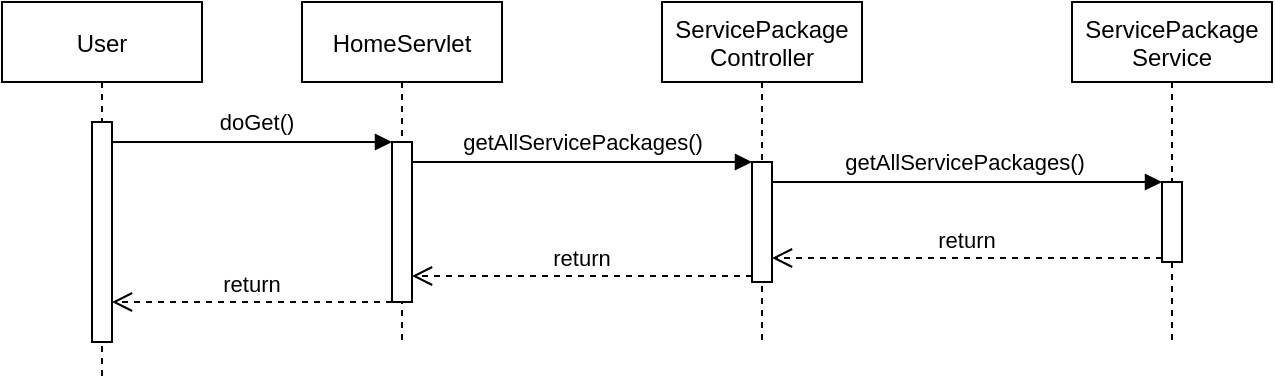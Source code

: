 <mxfile version="17.4.2" type="device" pages="4"><diagram id="kgpKYQtTHZ0yAKxKKP6v" name="Home"><mxGraphModel dx="1552" dy="865" grid="1" gridSize="10" guides="1" tooltips="1" connect="1" arrows="1" fold="1" page="1" pageScale="1" pageWidth="850" pageHeight="1100" math="0" shadow="0"><root><mxCell id="0"/><mxCell id="1" parent="0"/><mxCell id="3nuBFxr9cyL0pnOWT2aG-1" value="HomeServlet" style="shape=umlLifeline;perimeter=lifelinePerimeter;container=1;collapsible=0;recursiveResize=0;rounded=0;shadow=0;strokeWidth=1;" parent="1" vertex="1"><mxGeometry x="120" y="80" width="100" height="170" as="geometry"/></mxCell><mxCell id="3nuBFxr9cyL0pnOWT2aG-2" value="" style="points=[];perimeter=orthogonalPerimeter;rounded=0;shadow=0;strokeWidth=1;" parent="3nuBFxr9cyL0pnOWT2aG-1" vertex="1"><mxGeometry x="45" y="70" width="10" height="80" as="geometry"/></mxCell><mxCell id="3nuBFxr9cyL0pnOWT2aG-5" value="ServicePackage&#10;Controller" style="shape=umlLifeline;perimeter=lifelinePerimeter;container=1;collapsible=0;recursiveResize=0;rounded=0;shadow=0;strokeWidth=1;" parent="1" vertex="1"><mxGeometry x="300" y="80" width="100" height="170" as="geometry"/></mxCell><mxCell id="3nuBFxr9cyL0pnOWT2aG-6" value="" style="points=[];perimeter=orthogonalPerimeter;rounded=0;shadow=0;strokeWidth=1;" parent="3nuBFxr9cyL0pnOWT2aG-5" vertex="1"><mxGeometry x="45" y="80" width="10" height="60" as="geometry"/></mxCell><mxCell id="3nuBFxr9cyL0pnOWT2aG-7" value="return" style="verticalAlign=bottom;endArrow=open;dashed=1;endSize=8;exitX=0;exitY=0.95;shadow=0;strokeWidth=1;" parent="1" source="3nuBFxr9cyL0pnOWT2aG-6" target="3nuBFxr9cyL0pnOWT2aG-2" edge="1"><mxGeometry relative="1" as="geometry"><mxPoint x="275" y="236" as="targetPoint"/></mxGeometry></mxCell><mxCell id="3nuBFxr9cyL0pnOWT2aG-8" value="" style="verticalAlign=bottom;endArrow=block;entryX=0;entryY=0;shadow=0;strokeWidth=1;" parent="1" source="3nuBFxr9cyL0pnOWT2aG-2" target="3nuBFxr9cyL0pnOWT2aG-6" edge="1"><mxGeometry relative="1" as="geometry"><mxPoint x="275" y="160" as="sourcePoint"/></mxGeometry></mxCell><mxCell id="hTHvvMN3xfX77gKjw5Nw-1" value="getAllServicePackages()" style="edgeLabel;html=1;align=center;verticalAlign=middle;resizable=0;points=[];" parent="3nuBFxr9cyL0pnOWT2aG-8" vertex="1" connectable="0"><mxGeometry x="-0.141" y="3" relative="1" as="geometry"><mxPoint x="12" y="-7" as="offset"/></mxGeometry></mxCell><mxCell id="hTHvvMN3xfX77gKjw5Nw-3" value="ServicePackage&#10;Service" style="shape=umlLifeline;perimeter=lifelinePerimeter;container=1;collapsible=0;recursiveResize=0;rounded=0;shadow=0;strokeWidth=1;" parent="1" vertex="1"><mxGeometry x="505" y="80" width="100" height="170" as="geometry"/></mxCell><mxCell id="hTHvvMN3xfX77gKjw5Nw-4" value="" style="points=[];perimeter=orthogonalPerimeter;rounded=0;shadow=0;strokeWidth=1;" parent="hTHvvMN3xfX77gKjw5Nw-3" vertex="1"><mxGeometry x="45" y="90" width="10" height="40" as="geometry"/></mxCell><mxCell id="hTHvvMN3xfX77gKjw5Nw-5" value="return" style="verticalAlign=bottom;endArrow=open;dashed=1;endSize=8;exitX=0;exitY=0.95;shadow=0;strokeWidth=1;" parent="1" source="hTHvvMN3xfX77gKjw5Nw-4" target="3nuBFxr9cyL0pnOWT2aG-6" edge="1"><mxGeometry relative="1" as="geometry"><mxPoint x="380" y="312.0" as="targetPoint"/></mxGeometry></mxCell><mxCell id="hTHvvMN3xfX77gKjw5Nw-6" value="" style="verticalAlign=bottom;endArrow=block;entryX=0;entryY=0;shadow=0;strokeWidth=1;" parent="1" source="3nuBFxr9cyL0pnOWT2aG-6" target="hTHvvMN3xfX77gKjw5Nw-4" edge="1"><mxGeometry relative="1" as="geometry"><mxPoint x="380" y="160" as="sourcePoint"/></mxGeometry></mxCell><mxCell id="hTHvvMN3xfX77gKjw5Nw-7" value="getAllServicePackages()" style="edgeLabel;html=1;align=center;verticalAlign=middle;resizable=0;points=[];" parent="hTHvvMN3xfX77gKjw5Nw-6" vertex="1" connectable="0"><mxGeometry x="-0.141" y="3" relative="1" as="geometry"><mxPoint x="12" y="-7" as="offset"/></mxGeometry></mxCell><mxCell id="hTHvvMN3xfX77gKjw5Nw-16" value="User" style="shape=umlLifeline;perimeter=lifelinePerimeter;container=1;collapsible=0;recursiveResize=0;rounded=0;shadow=0;strokeWidth=1;" parent="1" vertex="1"><mxGeometry x="-30" y="80" width="100" height="190" as="geometry"/></mxCell><mxCell id="hTHvvMN3xfX77gKjw5Nw-17" value="" style="points=[];perimeter=orthogonalPerimeter;rounded=0;shadow=0;strokeWidth=1;" parent="hTHvvMN3xfX77gKjw5Nw-16" vertex="1"><mxGeometry x="45" y="60" width="10" height="110" as="geometry"/></mxCell><mxCell id="hTHvvMN3xfX77gKjw5Nw-18" value="" style="verticalAlign=bottom;endArrow=block;shadow=0;strokeWidth=1;" parent="1" source="hTHvvMN3xfX77gKjw5Nw-17" target="3nuBFxr9cyL0pnOWT2aG-2" edge="1"><mxGeometry relative="1" as="geometry"><mxPoint x="-5" y="150" as="sourcePoint"/><mxPoint x="165" y="150" as="targetPoint"/><Array as="points"><mxPoint x="50" y="150"/></Array></mxGeometry></mxCell><mxCell id="hTHvvMN3xfX77gKjw5Nw-19" value="doGet()" style="edgeLabel;html=1;align=center;verticalAlign=middle;resizable=0;points=[];" parent="hTHvvMN3xfX77gKjw5Nw-18" vertex="1" connectable="0"><mxGeometry x="-0.141" y="3" relative="1" as="geometry"><mxPoint x="12" y="-7" as="offset"/></mxGeometry></mxCell><mxCell id="hTHvvMN3xfX77gKjw5Nw-20" value="return" style="verticalAlign=bottom;endArrow=open;dashed=1;endSize=8;shadow=0;strokeWidth=1;" parent="1" source="3nuBFxr9cyL0pnOWT2aG-2" target="hTHvvMN3xfX77gKjw5Nw-17" edge="1"><mxGeometry relative="1" as="geometry"><mxPoint x="185" y="227" as="targetPoint"/><mxPoint x="355" y="227" as="sourcePoint"/><Array as="points"><mxPoint x="50" y="230"/></Array></mxGeometry></mxCell></root></mxGraphModel></diagram><diagram id="9EGn4cUotijc-9vDg5Vk" name="CreateOrder"><mxGraphModel dx="2489" dy="865" grid="1" gridSize="10" guides="1" tooltips="1" connect="1" arrows="1" fold="1" page="1" pageScale="1" pageWidth="827" pageHeight="1169" math="0" shadow="0"><root><mxCell id="0"/><mxCell id="1" parent="0"/><mxCell id="tn5eberwfsM-uJfQkYn--1" value="CreteOrder&#10;Servlet" style="shape=umlLifeline;perimeter=lifelinePerimeter;container=1;collapsible=0;recursiveResize=0;rounded=0;shadow=0;strokeWidth=1;" parent="1" vertex="1"><mxGeometry x="120" y="80" width="100" height="360" as="geometry"/></mxCell><mxCell id="tn5eberwfsM-uJfQkYn--2" value="" style="points=[];perimeter=orthogonalPerimeter;rounded=0;shadow=0;strokeWidth=1;" parent="tn5eberwfsM-uJfQkYn--1" vertex="1"><mxGeometry x="45" y="70" width="10" height="80" as="geometry"/></mxCell><mxCell id="tn5eberwfsM-uJfQkYn--19" value="" style="points=[];perimeter=orthogonalPerimeter;rounded=0;shadow=0;strokeWidth=1;" parent="tn5eberwfsM-uJfQkYn--1" vertex="1"><mxGeometry x="45" y="190" width="10" height="130" as="geometry"/></mxCell><mxCell id="tn5eberwfsM-uJfQkYn--30" value="createPendingOderBean()" style="edgeStyle=orthogonalEdgeStyle;html=1;align=left;spacingLeft=2;endArrow=block;rounded=0;" parent="tn5eberwfsM-uJfQkYn--1" edge="1"><mxGeometry relative="1" as="geometry"><mxPoint x="55" y="200" as="sourcePoint"/><Array as="points"><mxPoint x="100" y="200"/><mxPoint x="100" y="230"/></Array><mxPoint x="55" y="230" as="targetPoint"/></mxGeometry></mxCell><mxCell id="tn5eberwfsM-uJfQkYn--3" value="ServicePackage&#10;Controller" style="shape=umlLifeline;perimeter=lifelinePerimeter;container=1;collapsible=0;recursiveResize=0;rounded=0;shadow=0;strokeWidth=1;" parent="1" vertex="1"><mxGeometry x="470" y="80" width="100" height="360" as="geometry"/></mxCell><mxCell id="tn5eberwfsM-uJfQkYn--4" value="" style="points=[];perimeter=orthogonalPerimeter;rounded=0;shadow=0;strokeWidth=1;" parent="tn5eberwfsM-uJfQkYn--3" vertex="1"><mxGeometry x="45" y="80" width="10" height="60" as="geometry"/></mxCell><mxCell id="tn5eberwfsM-uJfQkYn--5" value="return" style="verticalAlign=bottom;endArrow=open;dashed=1;endSize=8;exitX=0;exitY=0.95;shadow=0;strokeWidth=1;" parent="1" source="tn5eberwfsM-uJfQkYn--4" target="tn5eberwfsM-uJfQkYn--2" edge="1"><mxGeometry relative="1" as="geometry"><mxPoint x="275" y="236" as="targetPoint"/></mxGeometry></mxCell><mxCell id="tn5eberwfsM-uJfQkYn--6" value="" style="verticalAlign=bottom;endArrow=block;entryX=0;entryY=0;shadow=0;strokeWidth=1;" parent="1" source="tn5eberwfsM-uJfQkYn--2" target="tn5eberwfsM-uJfQkYn--4" edge="1"><mxGeometry relative="1" as="geometry"><mxPoint x="275" y="160" as="sourcePoint"/></mxGeometry></mxCell><mxCell id="tn5eberwfsM-uJfQkYn--7" value="getServicePackageById(Integer: servicePackageId)" style="edgeLabel;html=1;align=center;verticalAlign=middle;resizable=0;points=[];" parent="tn5eberwfsM-uJfQkYn--6" vertex="1" connectable="0"><mxGeometry x="-0.141" y="3" relative="1" as="geometry"><mxPoint x="29" y="-7" as="offset"/></mxGeometry></mxCell><mxCell id="tn5eberwfsM-uJfQkYn--8" value="ServicePackage&#10;Service" style="shape=umlLifeline;perimeter=lifelinePerimeter;container=1;collapsible=0;recursiveResize=0;rounded=0;shadow=0;strokeWidth=1;" parent="1" vertex="1"><mxGeometry x="770" y="80" width="100" height="360" as="geometry"/></mxCell><mxCell id="tn5eberwfsM-uJfQkYn--9" value="" style="points=[];perimeter=orthogonalPerimeter;rounded=0;shadow=0;strokeWidth=1;" parent="tn5eberwfsM-uJfQkYn--8" vertex="1"><mxGeometry x="45" y="90" width="10" height="40" as="geometry"/></mxCell><mxCell id="tn5eberwfsM-uJfQkYn--10" value="return" style="verticalAlign=bottom;endArrow=open;dashed=1;endSize=8;exitX=0;exitY=0.95;shadow=0;strokeWidth=1;" parent="1" source="tn5eberwfsM-uJfQkYn--9" target="tn5eberwfsM-uJfQkYn--4" edge="1"><mxGeometry x="0.069" relative="1" as="geometry"><mxPoint x="530" y="312.0" as="targetPoint"/><mxPoint as="offset"/></mxGeometry></mxCell><mxCell id="tn5eberwfsM-uJfQkYn--11" value="" style="verticalAlign=bottom;endArrow=block;entryX=0;entryY=0;shadow=0;strokeWidth=1;" parent="1" source="tn5eberwfsM-uJfQkYn--4" target="tn5eberwfsM-uJfQkYn--9" edge="1"><mxGeometry relative="1" as="geometry"><mxPoint x="530" y="160" as="sourcePoint"/></mxGeometry></mxCell><mxCell id="tn5eberwfsM-uJfQkYn--13" value="Browser" style="shape=umlLifeline;perimeter=lifelinePerimeter;container=1;collapsible=0;recursiveResize=0;rounded=0;shadow=0;strokeWidth=1;" parent="1" vertex="1"><mxGeometry x="-30" y="80" width="100" height="360" as="geometry"/></mxCell><mxCell id="tn5eberwfsM-uJfQkYn--14" value="" style="points=[];perimeter=orthogonalPerimeter;rounded=0;shadow=0;strokeWidth=1;" parent="tn5eberwfsM-uJfQkYn--13" vertex="1"><mxGeometry x="45" y="60" width="10" height="270" as="geometry"/></mxCell><mxCell id="tn5eberwfsM-uJfQkYn--15" value="" style="verticalAlign=bottom;endArrow=block;shadow=0;strokeWidth=1;" parent="1" source="tn5eberwfsM-uJfQkYn--14" target="tn5eberwfsM-uJfQkYn--2" edge="1"><mxGeometry relative="1" as="geometry"><mxPoint x="-5" y="150" as="sourcePoint"/><mxPoint x="165" y="150" as="targetPoint"/><Array as="points"><mxPoint x="50" y="150"/></Array></mxGeometry></mxCell><mxCell id="tn5eberwfsM-uJfQkYn--16" value="doGet()" style="edgeLabel;html=1;align=center;verticalAlign=middle;resizable=0;points=[];" parent="tn5eberwfsM-uJfQkYn--15" vertex="1" connectable="0"><mxGeometry x="-0.141" y="3" relative="1" as="geometry"><mxPoint x="12" y="-7" as="offset"/></mxGeometry></mxCell><mxCell id="tn5eberwfsM-uJfQkYn--18" value="getServicePackageById(Integer: servicePackageId)" style="edgeLabel;html=1;align=center;verticalAlign=middle;resizable=0;points=[];" parent="1" vertex="1" connectable="0"><mxGeometry x="670" y="160" as="geometry"/></mxCell><mxCell id="tn5eberwfsM-uJfQkYn--23" value="" style="verticalAlign=bottom;endArrow=block;shadow=0;strokeWidth=1;" parent="1" source="tn5eberwfsM-uJfQkYn--14" target="tn5eberwfsM-uJfQkYn--19" edge="1"><mxGeometry relative="1" as="geometry"><mxPoint x="20" y="270" as="sourcePoint"/><mxPoint x="160" y="270" as="targetPoint"/><Array as="points"/></mxGeometry></mxCell><mxCell id="tn5eberwfsM-uJfQkYn--24" value="doPost()" style="edgeLabel;html=1;align=center;verticalAlign=middle;resizable=0;points=[];" parent="tn5eberwfsM-uJfQkYn--23" vertex="1" connectable="0"><mxGeometry x="-0.141" y="3" relative="1" as="geometry"><mxPoint x="12" y="-7" as="offset"/></mxGeometry></mxCell><mxCell id="tn5eberwfsM-uJfQkYn--25" value="Session" style="shape=umlLifeline;perimeter=lifelinePerimeter;container=1;collapsible=0;recursiveResize=0;rounded=0;shadow=0;strokeWidth=1;" parent="1" vertex="1"><mxGeometry x="314" y="80" width="100" height="360" as="geometry"/></mxCell><mxCell id="tn5eberwfsM-uJfQkYn--26" value="" style="points=[];perimeter=orthogonalPerimeter;rounded=0;shadow=0;strokeWidth=1;" parent="tn5eberwfsM-uJfQkYn--25" vertex="1"><mxGeometry x="45" y="200" width="10" height="100" as="geometry"/></mxCell><mxCell id="tn5eberwfsM-uJfQkYn--28" value="" style="verticalAlign=bottom;endArrow=block;shadow=0;strokeWidth=1;" parent="1" source="tn5eberwfsM-uJfQkYn--19" target="tn5eberwfsM-uJfQkYn--26" edge="1"><mxGeometry relative="1" as="geometry"><mxPoint x="180" y="291.82" as="sourcePoint"/><mxPoint x="500" y="291.82" as="targetPoint"/><Array as="points"><mxPoint x="210" y="330"/></Array></mxGeometry></mxCell><mxCell id="tn5eberwfsM-uJfQkYn--29" value="setAttribute(OrderBean)" style="edgeLabel;html=1;align=center;verticalAlign=middle;resizable=0;points=[];" parent="tn5eberwfsM-uJfQkYn--28" vertex="1" connectable="0"><mxGeometry x="-0.141" y="3" relative="1" as="geometry"><mxPoint x="12" y="-7" as="offset"/></mxGeometry></mxCell><mxCell id="tn5eberwfsM-uJfQkYn--27" value="return" style="verticalAlign=bottom;endArrow=open;dashed=1;endSize=8;shadow=0;strokeWidth=1;" parent="1" source="tn5eberwfsM-uJfQkYn--26" target="tn5eberwfsM-uJfQkYn--19" edge="1"><mxGeometry relative="1" as="geometry"><mxPoint x="180" y="348.82" as="targetPoint"/><mxPoint x="500" y="348.82" as="sourcePoint"/><Array as="points"><mxPoint x="300" y="370"/></Array></mxGeometry></mxCell><mxCell id="tn5eberwfsM-uJfQkYn--31" value="redirect(/order/confirm)" style="verticalAlign=bottom;endArrow=open;dashed=1;endSize=8;shadow=0;strokeWidth=1;" parent="1" source="tn5eberwfsM-uJfQkYn--19" target="tn5eberwfsM-uJfQkYn--14" edge="1"><mxGeometry relative="1" as="geometry"><mxPoint x="185" y="380" as="targetPoint"/><mxPoint x="385" y="380" as="sourcePoint"/><Array as="points"><mxPoint x="70" y="390"/></Array></mxGeometry></mxCell></root></mxGraphModel></diagram><diagram id="8X_tz7WVfFdJF65oHYv1" name="ConfirmOrder"><mxGraphModel dx="1529" dy="865" grid="1" gridSize="10" guides="1" tooltips="1" connect="1" arrows="1" fold="1" page="1" pageScale="1" pageWidth="827" pageHeight="1169" math="0" shadow="0"><root><mxCell id="0"/><mxCell id="1" parent="0"/><mxCell id="wu40hB_7zqLpVTuftSgY-10" value="OrderService" style="shape=umlLifeline;perimeter=lifelinePerimeter;container=1;collapsible=0;recursiveResize=0;rounded=0;shadow=0;strokeWidth=1;" parent="1" vertex="1"><mxGeometry x="650" y="80" width="100" height="880" as="geometry"/></mxCell><mxCell id="-mCl6oMe6xKg5ehjhvb8-7" value="" style="points=[];perimeter=orthogonalPerimeter;rounded=0;shadow=0;strokeWidth=1;" parent="wu40hB_7zqLpVTuftSgY-10" vertex="1"><mxGeometry x="45" y="310" width="10" height="30" as="geometry"/></mxCell><mxCell id="WVNb2wL-IWsigiHE8swx-1" value="if rejected" style="shape=umlFrame;whiteSpace=wrap;html=1;width=90;height=30;" parent="1" vertex="1"><mxGeometry x="-130" y="500" width="900" height="470" as="geometry"/></mxCell><mxCell id="wu40hB_7zqLpVTuftSgY-27" value="if inSession = 1" style="shape=umlFrame;whiteSpace=wrap;html=1;width=90;height=30;" parent="1" vertex="1"><mxGeometry x="-130" y="130" width="900" height="370" as="geometry"/></mxCell><mxCell id="wu40hB_7zqLpVTuftSgY-1" value="ConfirmOrder&#10;Servlet" style="shape=umlLifeline;perimeter=lifelinePerimeter;container=1;collapsible=0;recursiveResize=0;rounded=0;shadow=0;strokeWidth=1;" parent="1" vertex="1"><mxGeometry x="120" y="80" width="100" height="880" as="geometry"/></mxCell><mxCell id="wu40hB_7zqLpVTuftSgY-2" value="" style="points=[];perimeter=orthogonalPerimeter;rounded=0;shadow=0;strokeWidth=1;" parent="wu40hB_7zqLpVTuftSgY-1" vertex="1"><mxGeometry x="45" y="70" width="10" height="80" as="geometry"/></mxCell><mxCell id="wu40hB_7zqLpVTuftSgY-3" value="" style="points=[];perimeter=orthogonalPerimeter;rounded=0;shadow=0;strokeWidth=1;" parent="wu40hB_7zqLpVTuftSgY-1" vertex="1"><mxGeometry x="45" y="190" width="10" height="180" as="geometry"/></mxCell><mxCell id="-mCl6oMe6xKg5ehjhvb8-2" value="createPendingOderBean()" style="edgeStyle=orthogonalEdgeStyle;html=1;align=left;spacingLeft=2;endArrow=block;rounded=0;" parent="wu40hB_7zqLpVTuftSgY-1" source="wu40hB_7zqLpVTuftSgY-3" target="wu40hB_7zqLpVTuftSgY-3" edge="1"><mxGeometry relative="1" as="geometry"><mxPoint x="55.0" y="270.0" as="sourcePoint"/><Array as="points"><mxPoint x="110" y="260"/><mxPoint x="110" y="280"/></Array><mxPoint x="55.0" y="300.0" as="targetPoint"/></mxGeometry></mxCell><mxCell id="wu40hB_7zqLpVTuftSgY-5" value="OrderController" style="shape=umlLifeline;perimeter=lifelinePerimeter;container=1;collapsible=0;recursiveResize=0;rounded=0;shadow=0;strokeWidth=1;" parent="1" vertex="1"><mxGeometry x="490" y="80" width="100" height="880" as="geometry"/></mxCell><mxCell id="-mCl6oMe6xKg5ehjhvb8-5" value="" style="points=[];perimeter=orthogonalPerimeter;rounded=0;shadow=0;strokeWidth=1;" parent="wu40hB_7zqLpVTuftSgY-5" vertex="1"><mxGeometry x="45" y="300" width="10" height="40" as="geometry"/></mxCell><mxCell id="WVNb2wL-IWsigiHE8swx-37" value="" style="points=[];perimeter=orthogonalPerimeter;rounded=0;shadow=0;strokeWidth=1;" parent="wu40hB_7zqLpVTuftSgY-5" vertex="1"><mxGeometry x="45" y="624.58" width="10" height="60" as="geometry"/></mxCell><mxCell id="WVNb2wL-IWsigiHE8swx-38" value="" style="points=[];perimeter=orthogonalPerimeter;rounded=0;shadow=0;strokeWidth=1;" parent="wu40hB_7zqLpVTuftSgY-5" vertex="1"><mxGeometry x="205" y="634.58" width="10" height="40" as="geometry"/></mxCell><mxCell id="WVNb2wL-IWsigiHE8swx-39" value="return" style="verticalAlign=bottom;endArrow=open;dashed=1;endSize=8;shadow=0;strokeWidth=1;" parent="wu40hB_7zqLpVTuftSgY-5" source="WVNb2wL-IWsigiHE8swx-38" target="WVNb2wL-IWsigiHE8swx-37" edge="1"><mxGeometry relative="1" as="geometry"><mxPoint x="-305" y="694.58" as="targetPoint"/><mxPoint x="55" y="694.58" as="sourcePoint"/><Array as="points"><mxPoint x="120" y="674.58"/></Array></mxGeometry></mxCell><mxCell id="WVNb2wL-IWsigiHE8swx-40" value="" style="verticalAlign=bottom;endArrow=block;shadow=0;strokeWidth=1;" parent="wu40hB_7zqLpVTuftSgY-5" source="WVNb2wL-IWsigiHE8swx-37" target="WVNb2wL-IWsigiHE8swx-38" edge="1"><mxGeometry relative="1" as="geometry"><mxPoint x="-305" y="634.58" as="sourcePoint"/><mxPoint x="55" y="634.58" as="targetPoint"/><Array as="points"><mxPoint x="80" y="634.58"/></Array></mxGeometry></mxCell><mxCell id="WVNb2wL-IWsigiHE8swx-41" value="getOrderById(Integer)" style="edgeLabel;html=1;align=center;verticalAlign=middle;resizable=0;points=[];" parent="WVNb2wL-IWsigiHE8swx-40" vertex="1" connectable="0"><mxGeometry x="-0.141" y="3" relative="1" as="geometry"><mxPoint x="19" y="-7" as="offset"/></mxGeometry></mxCell><mxCell id="wu40hB_7zqLpVTuftSgY-7" value="return" style="verticalAlign=bottom;endArrow=open;dashed=1;endSize=8;exitX=0;exitY=0.95;shadow=0;strokeWidth=1;" parent="1" source="wu40hB_7zqLpVTuftSgY-6" target="wu40hB_7zqLpVTuftSgY-2" edge="1"><mxGeometry relative="1" as="geometry"><mxPoint x="275" y="236" as="targetPoint"/></mxGeometry></mxCell><mxCell id="wu40hB_7zqLpVTuftSgY-8" value="" style="verticalAlign=bottom;endArrow=block;entryX=0;entryY=0;shadow=0;strokeWidth=1;" parent="1" source="wu40hB_7zqLpVTuftSgY-2" target="wu40hB_7zqLpVTuftSgY-6" edge="1"><mxGeometry relative="1" as="geometry"><mxPoint x="275" y="160" as="sourcePoint"/></mxGeometry></mxCell><mxCell id="wu40hB_7zqLpVTuftSgY-9" value="getAttribute(OrderBean)" style="edgeLabel;html=1;align=center;verticalAlign=middle;resizable=0;points=[];" parent="wu40hB_7zqLpVTuftSgY-8" vertex="1" connectable="0"><mxGeometry x="-0.141" y="3" relative="1" as="geometry"><mxPoint x="19" y="-7" as="offset"/></mxGeometry></mxCell><mxCell id="wu40hB_7zqLpVTuftSgY-14" value="Browser" style="shape=umlLifeline;perimeter=lifelinePerimeter;container=1;collapsible=0;recursiveResize=0;rounded=0;shadow=0;strokeWidth=1;" parent="1" vertex="1"><mxGeometry x="-80" y="80" width="100" height="880" as="geometry"/></mxCell><mxCell id="wu40hB_7zqLpVTuftSgY-15" value="" style="points=[];perimeter=orthogonalPerimeter;rounded=0;shadow=0;strokeWidth=1;" parent="wu40hB_7zqLpVTuftSgY-14" vertex="1"><mxGeometry x="45" y="60" width="10" height="320" as="geometry"/></mxCell><mxCell id="wu40hB_7zqLpVTuftSgY-16" value="" style="verticalAlign=bottom;endArrow=block;shadow=0;strokeWidth=1;" parent="1" source="wu40hB_7zqLpVTuftSgY-15" target="wu40hB_7zqLpVTuftSgY-2" edge="1"><mxGeometry relative="1" as="geometry"><mxPoint x="-5" y="150" as="sourcePoint"/><mxPoint x="165" y="150" as="targetPoint"/><Array as="points"><mxPoint x="50" y="150"/></Array></mxGeometry></mxCell><mxCell id="wu40hB_7zqLpVTuftSgY-17" value="doGet()" style="edgeLabel;html=1;align=center;verticalAlign=middle;resizable=0;points=[];" parent="wu40hB_7zqLpVTuftSgY-16" vertex="1" connectable="0"><mxGeometry x="-0.141" y="3" relative="1" as="geometry"><mxPoint x="12" y="-7" as="offset"/></mxGeometry></mxCell><mxCell id="wu40hB_7zqLpVTuftSgY-19" value="" style="verticalAlign=bottom;endArrow=block;shadow=0;strokeWidth=1;" parent="1" source="wu40hB_7zqLpVTuftSgY-15" target="wu40hB_7zqLpVTuftSgY-3" edge="1"><mxGeometry relative="1" as="geometry"><mxPoint x="20" y="270" as="sourcePoint"/><mxPoint x="160" y="270" as="targetPoint"/><Array as="points"><mxPoint x="50" y="270"/></Array></mxGeometry></mxCell><mxCell id="wu40hB_7zqLpVTuftSgY-20" value="doPost()" style="edgeLabel;html=1;align=center;verticalAlign=middle;resizable=0;points=[];" parent="wu40hB_7zqLpVTuftSgY-19" vertex="1" connectable="0"><mxGeometry x="-0.141" y="3" relative="1" as="geometry"><mxPoint x="12" y="-7" as="offset"/></mxGeometry></mxCell><mxCell id="wu40hB_7zqLpVTuftSgY-21" value="Session" style="shape=umlLifeline;perimeter=lifelinePerimeter;container=1;collapsible=0;recursiveResize=0;rounded=0;shadow=0;strokeWidth=1;" parent="1" vertex="1"><mxGeometry x="330" y="80" width="100" height="880" as="geometry"/></mxCell><mxCell id="wu40hB_7zqLpVTuftSgY-22" value="" style="points=[];perimeter=orthogonalPerimeter;rounded=0;shadow=0;strokeWidth=1;" parent="wu40hB_7zqLpVTuftSgY-21" vertex="1"><mxGeometry x="45" y="200" width="10" height="50" as="geometry"/></mxCell><mxCell id="wu40hB_7zqLpVTuftSgY-6" value="" style="points=[];perimeter=orthogonalPerimeter;rounded=0;shadow=0;strokeWidth=1;" parent="wu40hB_7zqLpVTuftSgY-21" vertex="1"><mxGeometry x="45" y="80" width="10" height="60" as="geometry"/></mxCell><mxCell id="wu40hB_7zqLpVTuftSgY-26" value="redirect(/order/pay?orderId=orderId)" style="verticalAlign=bottom;endArrow=open;dashed=1;endSize=8;shadow=0;strokeWidth=1;" parent="1" source="wu40hB_7zqLpVTuftSgY-3" target="wu40hB_7zqLpVTuftSgY-15" edge="1"><mxGeometry relative="1" as="geometry"><mxPoint x="185" y="380" as="targetPoint"/><mxPoint x="385" y="380" as="sourcePoint"/><Array as="points"><mxPoint x="70" y="450"/></Array></mxGeometry></mxCell><mxCell id="wu40hB_7zqLpVTuftSgY-29" value="" style="verticalAlign=bottom;endArrow=block;shadow=0;strokeWidth=1;" parent="1" edge="1"><mxGeometry relative="1" as="geometry"><mxPoint x="175" y="290" as="sourcePoint"/><mxPoint x="375" y="290" as="targetPoint"/><Array as="points"><mxPoint x="250" y="290"/></Array></mxGeometry></mxCell><mxCell id="wu40hB_7zqLpVTuftSgY-30" value="getAttribute(OrderBean)" style="edgeLabel;html=1;align=center;verticalAlign=middle;resizable=0;points=[];" parent="wu40hB_7zqLpVTuftSgY-29" vertex="1" connectable="0"><mxGeometry x="-0.141" y="3" relative="1" as="geometry"><mxPoint x="12" y="-7" as="offset"/></mxGeometry></mxCell><mxCell id="-mCl6oMe6xKg5ehjhvb8-3" value="" style="verticalAlign=bottom;endArrow=block;shadow=0;strokeWidth=1;" parent="1" source="wu40hB_7zqLpVTuftSgY-3" target="-mCl6oMe6xKg5ehjhvb8-5" edge="1"><mxGeometry relative="1" as="geometry"><mxPoint x="185" y="384.47" as="sourcePoint"/><mxPoint x="385" y="384.47" as="targetPoint"/></mxGeometry></mxCell><mxCell id="-mCl6oMe6xKg5ehjhvb8-4" value="createOrder(Order)" style="edgeLabel;html=1;align=center;verticalAlign=middle;resizable=0;points=[];" parent="-mCl6oMe6xKg5ehjhvb8-3" vertex="1" connectable="0"><mxGeometry x="-0.141" y="3" relative="1" as="geometry"><mxPoint x="19" y="-7" as="offset"/></mxGeometry></mxCell><mxCell id="-mCl6oMe6xKg5ehjhvb8-6" value="return orderId" style="verticalAlign=bottom;endArrow=open;dashed=1;endSize=8;shadow=0;strokeWidth=1;" parent="1" source="-mCl6oMe6xKg5ehjhvb8-5" target="wu40hB_7zqLpVTuftSgY-3" edge="1"><mxGeometry relative="1" as="geometry"><mxPoint x="185" y="440" as="targetPoint"/><mxPoint x="385" y="440" as="sourcePoint"/><Array as="points"><mxPoint x="470" y="420"/></Array></mxGeometry></mxCell><mxCell id="-mCl6oMe6xKg5ehjhvb8-8" value="" style="verticalAlign=bottom;endArrow=block;shadow=0;strokeWidth=1;" parent="1" source="-mCl6oMe6xKg5ehjhvb8-5" target="-mCl6oMe6xKg5ehjhvb8-7" edge="1"><mxGeometry relative="1" as="geometry"><mxPoint x="185" y="400" as="sourcePoint"/><mxPoint x="545" y="400" as="targetPoint"/><Array as="points"><mxPoint x="640" y="390"/></Array></mxGeometry></mxCell><mxCell id="-mCl6oMe6xKg5ehjhvb8-9" value="createOrder(Order)" style="edgeLabel;html=1;align=center;verticalAlign=middle;resizable=0;points=[];" parent="-mCl6oMe6xKg5ehjhvb8-8" vertex="1" connectable="0"><mxGeometry x="-0.141" y="3" relative="1" as="geometry"><mxPoint x="19" y="-7" as="offset"/></mxGeometry></mxCell><mxCell id="-mCl6oMe6xKg5ehjhvb8-10" value="return orderId" style="verticalAlign=bottom;endArrow=open;dashed=1;endSize=8;shadow=0;strokeWidth=1;" parent="1" source="-mCl6oMe6xKg5ehjhvb8-7" target="-mCl6oMe6xKg5ehjhvb8-5" edge="1"><mxGeometry relative="1" as="geometry"><mxPoint x="395" y="430" as="targetPoint"/><mxPoint x="545" y="430" as="sourcePoint"/><Array as="points"><mxPoint x="610" y="410"/></Array></mxGeometry></mxCell><mxCell id="bzFZChLEjZYUWV-r9nwO-1" value="return" style="verticalAlign=bottom;endArrow=open;dashed=1;endSize=8;shadow=0;strokeWidth=1;" parent="1" source="wu40hB_7zqLpVTuftSgY-22" target="wu40hB_7zqLpVTuftSgY-3" edge="1"><mxGeometry relative="1" as="geometry"><mxPoint x="170" y="310" as="targetPoint"/><mxPoint x="370" y="310" as="sourcePoint"/><Array as="points"><mxPoint x="310" y="320"/></Array></mxGeometry></mxCell><mxCell id="WVNb2wL-IWsigiHE8swx-2" value="" style="points=[];perimeter=orthogonalPerimeter;rounded=0;shadow=0;strokeWidth=1;" parent="1" vertex="1"><mxGeometry x="-35" y="510" width="10" height="340" as="geometry"/></mxCell><mxCell id="WVNb2wL-IWsigiHE8swx-3" value="" style="points=[];perimeter=orthogonalPerimeter;rounded=0;shadow=0;strokeWidth=1;" parent="1" vertex="1"><mxGeometry x="165" y="520" width="10" height="120" as="geometry"/></mxCell><mxCell id="WVNb2wL-IWsigiHE8swx-4" value="return" style="verticalAlign=bottom;endArrow=open;dashed=1;endSize=8;shadow=0;strokeWidth=1;" parent="1" source="WVNb2wL-IWsigiHE8swx-10" target="WVNb2wL-IWsigiHE8swx-3" edge="1"><mxGeometry relative="1" as="geometry"><mxPoint x="275" y="606" as="targetPoint"/><mxPoint x="375" y="587" as="sourcePoint"/><Array as="points"><mxPoint x="300" y="590"/></Array></mxGeometry></mxCell><mxCell id="WVNb2wL-IWsigiHE8swx-6" value="" style="verticalAlign=bottom;endArrow=block;shadow=0;strokeWidth=1;" parent="1" target="WVNb2wL-IWsigiHE8swx-3" edge="1"><mxGeometry relative="1" as="geometry"><mxPoint x="-25" y="520" as="sourcePoint"/><mxPoint x="165" y="520" as="targetPoint"/><Array as="points"><mxPoint x="50" y="520"/></Array></mxGeometry></mxCell><mxCell id="WVNb2wL-IWsigiHE8swx-7" value="doGet()" style="edgeLabel;html=1;align=center;verticalAlign=middle;resizable=0;points=[];" parent="WVNb2wL-IWsigiHE8swx-6" vertex="1" connectable="0"><mxGeometry x="-0.141" y="3" relative="1" as="geometry"><mxPoint x="12" y="-7" as="offset"/></mxGeometry></mxCell><mxCell id="WVNb2wL-IWsigiHE8swx-8" value="" style="verticalAlign=bottom;endArrow=block;shadow=0;strokeWidth=1;" parent="1" target="WVNb2wL-IWsigiHE8swx-10" edge="1"><mxGeometry relative="1" as="geometry"><mxPoint x="175" y="530" as="sourcePoint"/><mxPoint x="375" y="530" as="targetPoint"/></mxGeometry></mxCell><mxCell id="WVNb2wL-IWsigiHE8swx-9" value="getOrderById(Integer)" style="edgeLabel;html=1;align=center;verticalAlign=middle;resizable=0;points=[];" parent="WVNb2wL-IWsigiHE8swx-8" vertex="1" connectable="0"><mxGeometry x="-0.141" y="3" relative="1" as="geometry"><mxPoint x="19" y="-7" as="offset"/></mxGeometry></mxCell><mxCell id="WVNb2wL-IWsigiHE8swx-10" value="" style="points=[];perimeter=orthogonalPerimeter;rounded=0;shadow=0;strokeWidth=1;" parent="1" vertex="1"><mxGeometry x="535" y="530" width="10" height="60" as="geometry"/></mxCell><mxCell id="WVNb2wL-IWsigiHE8swx-11" value="" style="points=[];perimeter=orthogonalPerimeter;rounded=0;shadow=0;strokeWidth=1;" parent="1" vertex="1"><mxGeometry x="695" y="540" width="10" height="40" as="geometry"/></mxCell><mxCell id="WVNb2wL-IWsigiHE8swx-12" value="return" style="verticalAlign=bottom;endArrow=open;dashed=1;endSize=8;shadow=0;strokeWidth=1;" parent="1" source="WVNb2wL-IWsigiHE8swx-11" target="WVNb2wL-IWsigiHE8swx-10" edge="1"><mxGeometry relative="1" as="geometry"><mxPoint x="185" y="600" as="targetPoint"/><mxPoint x="545" y="600" as="sourcePoint"/><Array as="points"><mxPoint x="610" y="580"/></Array></mxGeometry></mxCell><mxCell id="WVNb2wL-IWsigiHE8swx-13" value="" style="verticalAlign=bottom;endArrow=block;shadow=0;strokeWidth=1;" parent="1" source="WVNb2wL-IWsigiHE8swx-10" target="WVNb2wL-IWsigiHE8swx-11" edge="1"><mxGeometry relative="1" as="geometry"><mxPoint x="185" y="540" as="sourcePoint"/><mxPoint x="545" y="540" as="targetPoint"/><Array as="points"><mxPoint x="570" y="540"/></Array></mxGeometry></mxCell><mxCell id="WVNb2wL-IWsigiHE8swx-14" value="getOrderById(Integer)" style="edgeLabel;html=1;align=center;verticalAlign=middle;resizable=0;points=[];" parent="WVNb2wL-IWsigiHE8swx-13" vertex="1" connectable="0"><mxGeometry x="-0.141" y="3" relative="1" as="geometry"><mxPoint x="19" y="-7" as="offset"/></mxGeometry></mxCell><mxCell id="WVNb2wL-IWsigiHE8swx-15" value="" style="points=[];perimeter=orthogonalPerimeter;rounded=0;shadow=0;strokeWidth=1;" parent="1" vertex="1"><mxGeometry x="165" y="700" width="10" height="140" as="geometry"/></mxCell><mxCell id="WVNb2wL-IWsigiHE8swx-16" value="checkOrder()" style="edgeStyle=orthogonalEdgeStyle;html=1;align=left;spacingLeft=2;endArrow=block;rounded=0;" parent="1" source="WVNb2wL-IWsigiHE8swx-15" target="WVNb2wL-IWsigiHE8swx-15" edge="1"><mxGeometry relative="1" as="geometry"><mxPoint x="55.0" y="700.0" as="sourcePoint"/><Array as="points"><mxPoint x="230" y="800"/><mxPoint x="230" y="820"/></Array><mxPoint x="55.0" y="730.0" as="targetPoint"/></mxGeometry></mxCell><mxCell id="WVNb2wL-IWsigiHE8swx-19" value="" style="verticalAlign=bottom;endArrow=block;shadow=0;strokeWidth=1;" parent="1" target="WVNb2wL-IWsigiHE8swx-15" edge="1"><mxGeometry relative="1" as="geometry"><mxPoint x="-25" y="700" as="sourcePoint"/><mxPoint x="160" y="700" as="targetPoint"/><Array as="points"><mxPoint x="50" y="700"/></Array></mxGeometry></mxCell><mxCell id="WVNb2wL-IWsigiHE8swx-20" value="doPost()" style="edgeLabel;html=1;align=center;verticalAlign=middle;resizable=0;points=[];" parent="WVNb2wL-IWsigiHE8swx-19" vertex="1" connectable="0"><mxGeometry x="-0.141" y="3" relative="1" as="geometry"><mxPoint x="12" y="-7" as="offset"/></mxGeometry></mxCell><mxCell id="WVNb2wL-IWsigiHE8swx-22" value="redirect(/order/pay?orderId=orderId)" style="verticalAlign=bottom;endArrow=open;dashed=1;endSize=8;shadow=0;strokeWidth=1;" parent="1" source="WVNb2wL-IWsigiHE8swx-15" target="WVNb2wL-IWsigiHE8swx-2" edge="1"><mxGeometry relative="1" as="geometry"><mxPoint x="-25" y="880" as="targetPoint"/><mxPoint x="385" y="810" as="sourcePoint"/><Array as="points"><mxPoint x="60" y="840"/></Array></mxGeometry></mxCell><mxCell id="WVNb2wL-IWsigiHE8swx-33" value="checkOrder()" style="edgeStyle=orthogonalEdgeStyle;html=1;align=left;spacingLeft=2;endArrow=block;rounded=0;" parent="1" source="WVNb2wL-IWsigiHE8swx-3" target="WVNb2wL-IWsigiHE8swx-3" edge="1"><mxGeometry relative="1" as="geometry"><mxPoint x="175" y="600" as="sourcePoint"/><Array as="points"><mxPoint x="230" y="610"/><mxPoint x="230" y="630"/></Array><mxPoint x="175" y="620" as="targetPoint"/></mxGeometry></mxCell><mxCell id="WVNb2wL-IWsigiHE8swx-35" value="" style="verticalAlign=bottom;endArrow=block;shadow=0;strokeWidth=1;" parent="1" source="WVNb2wL-IWsigiHE8swx-15" target="WVNb2wL-IWsigiHE8swx-37" edge="1"><mxGeometry relative="1" as="geometry"><mxPoint x="175" y="704.58" as="sourcePoint"/><mxPoint x="375" y="704.58" as="targetPoint"/><Array as="points"><mxPoint x="420" y="710"/></Array></mxGeometry></mxCell><mxCell id="WVNb2wL-IWsigiHE8swx-36" value="getOrderById(Integer)" style="edgeLabel;html=1;align=center;verticalAlign=middle;resizable=0;points=[];" parent="WVNb2wL-IWsigiHE8swx-35" vertex="1" connectable="0"><mxGeometry x="-0.141" y="3" relative="1" as="geometry"><mxPoint x="19" y="-7" as="offset"/></mxGeometry></mxCell><mxCell id="WVNb2wL-IWsigiHE8swx-34" value="return" style="verticalAlign=bottom;endArrow=open;dashed=1;endSize=8;shadow=0;strokeWidth=1;" parent="1" source="WVNb2wL-IWsigiHE8swx-37" target="WVNb2wL-IWsigiHE8swx-15" edge="1"><mxGeometry relative="1" as="geometry"><mxPoint x="175" y="764.58" as="targetPoint"/><mxPoint x="375" y="761.58" as="sourcePoint"/><Array as="points"><mxPoint x="300" y="764.58"/></Array></mxGeometry></mxCell></root></mxGraphModel></diagram><diagram id="Negx9iI5zPftlxfOLHLq" name="PaymentServlet"><mxGraphModel dx="2489" dy="865" grid="1" gridSize="10" guides="1" tooltips="1" connect="1" arrows="1" fold="1" page="1" pageScale="1" pageWidth="827" pageHeight="1169" math="0" shadow="0"><root><mxCell id="0"/><mxCell id="1" parent="0"/><mxCell id="HJXugsmlqs4QNeqMqi1e-86" value="pMethod=card" style="shape=umlFrame;whiteSpace=wrap;html=1;width=100;height=30;" parent="1" vertex="1"><mxGeometry x="-170" y="240" width="1260" height="300" as="geometry"/></mxCell><mxCell id="HJXugsmlqs4QNeqMqi1e-2" value="PaymentServlet" style="shape=umlLifeline;perimeter=lifelinePerimeter;container=1;collapsible=0;recursiveResize=0;rounded=0;shadow=0;strokeWidth=1;" parent="1" vertex="1"><mxGeometry x="120" y="80" width="100" height="440" as="geometry"/></mxCell><mxCell id="HJXugsmlqs4QNeqMqi1e-3" value="" style="points=[];perimeter=orthogonalPerimeter;rounded=0;shadow=0;strokeWidth=1;" parent="HJXugsmlqs4QNeqMqi1e-2" vertex="1"><mxGeometry x="45" y="70" width="10" height="80" as="geometry"/></mxCell><mxCell id="HJXugsmlqs4QNeqMqi1e-4" value="" style="points=[];perimeter=orthogonalPerimeter;rounded=0;shadow=0;strokeWidth=1;" parent="HJXugsmlqs4QNeqMqi1e-2" vertex="1"><mxGeometry x="45" y="190" width="10" height="180" as="geometry"/></mxCell><mxCell id="HJXugsmlqs4QNeqMqi1e-6" value="OrderController" style="shape=umlLifeline;perimeter=lifelinePerimeter;container=1;collapsible=0;recursiveResize=0;rounded=0;shadow=0;strokeWidth=1;" parent="1" vertex="1"><mxGeometry x="490" y="80" width="100" height="440" as="geometry"/></mxCell><mxCell id="HJXugsmlqs4QNeqMqi1e-8" value="return" style="verticalAlign=bottom;endArrow=open;dashed=1;endSize=8;exitX=0;exitY=0.95;shadow=0;strokeWidth=1;" parent="1" source="HJXugsmlqs4QNeqMqi1e-21" target="HJXugsmlqs4QNeqMqi1e-3" edge="1"><mxGeometry relative="1" as="geometry"><mxPoint x="275" y="236" as="targetPoint"/></mxGeometry></mxCell><mxCell id="HJXugsmlqs4QNeqMqi1e-9" value="" style="verticalAlign=bottom;endArrow=block;entryX=0;entryY=0;shadow=0;strokeWidth=1;" parent="1" source="HJXugsmlqs4QNeqMqi1e-3" target="HJXugsmlqs4QNeqMqi1e-21" edge="1"><mxGeometry relative="1" as="geometry"><mxPoint x="275" y="160" as="sourcePoint"/></mxGeometry></mxCell><mxCell id="HJXugsmlqs4QNeqMqi1e-10" value="getAttribute(orderId)" style="edgeLabel;html=1;align=center;verticalAlign=middle;resizable=0;points=[];" parent="HJXugsmlqs4QNeqMqi1e-9" vertex="1" connectable="0"><mxGeometry x="-0.141" y="3" relative="1" as="geometry"><mxPoint x="19" y="-7" as="offset"/></mxGeometry></mxCell><mxCell id="HJXugsmlqs4QNeqMqi1e-11" value="OrderService" style="shape=umlLifeline;perimeter=lifelinePerimeter;container=1;collapsible=0;recursiveResize=0;rounded=0;shadow=0;strokeWidth=1;" parent="1" vertex="1"><mxGeometry x="650" y="80" width="100" height="440" as="geometry"/></mxCell><mxCell id="HJXugsmlqs4QNeqMqi1e-13" value="Browser" style="shape=umlLifeline;perimeter=lifelinePerimeter;container=1;collapsible=0;recursiveResize=0;rounded=0;shadow=0;strokeWidth=1;" parent="1" vertex="1"><mxGeometry x="-80" y="80" width="100" height="440" as="geometry"/></mxCell><mxCell id="HJXugsmlqs4QNeqMqi1e-14" value="" style="points=[];perimeter=orthogonalPerimeter;rounded=0;shadow=0;strokeWidth=1;" parent="HJXugsmlqs4QNeqMqi1e-13" vertex="1"><mxGeometry x="45" y="60" width="10" height="320" as="geometry"/></mxCell><mxCell id="HJXugsmlqs4QNeqMqi1e-15" value="" style="verticalAlign=bottom;endArrow=block;shadow=0;strokeWidth=1;" parent="1" source="HJXugsmlqs4QNeqMqi1e-14" target="HJXugsmlqs4QNeqMqi1e-3" edge="1"><mxGeometry relative="1" as="geometry"><mxPoint x="-5" y="150" as="sourcePoint"/><mxPoint x="165" y="150" as="targetPoint"/><Array as="points"><mxPoint x="50" y="150"/></Array></mxGeometry></mxCell><mxCell id="HJXugsmlqs4QNeqMqi1e-16" value="doGet()" style="edgeLabel;html=1;align=center;verticalAlign=middle;resizable=0;points=[];" parent="HJXugsmlqs4QNeqMqi1e-15" vertex="1" connectable="0"><mxGeometry x="-0.141" y="3" relative="1" as="geometry"><mxPoint x="12" y="-7" as="offset"/></mxGeometry></mxCell><mxCell id="HJXugsmlqs4QNeqMqi1e-17" value="" style="verticalAlign=bottom;endArrow=block;shadow=0;strokeWidth=1;" parent="1" source="HJXugsmlqs4QNeqMqi1e-14" target="HJXugsmlqs4QNeqMqi1e-4" edge="1"><mxGeometry relative="1" as="geometry"><mxPoint x="20" y="270" as="sourcePoint"/><mxPoint x="160" y="270" as="targetPoint"/><Array as="points"><mxPoint x="50" y="270"/></Array></mxGeometry></mxCell><mxCell id="HJXugsmlqs4QNeqMqi1e-18" value="doPost()" style="edgeLabel;html=1;align=center;verticalAlign=middle;resizable=0;points=[];" parent="HJXugsmlqs4QNeqMqi1e-17" vertex="1" connectable="0"><mxGeometry x="-0.141" y="3" relative="1" as="geometry"><mxPoint x="12" y="-7" as="offset"/></mxGeometry></mxCell><mxCell id="HJXugsmlqs4QNeqMqi1e-19" value="Session" style="shape=umlLifeline;perimeter=lifelinePerimeter;container=1;collapsible=0;recursiveResize=0;rounded=0;shadow=0;strokeWidth=1;" parent="1" vertex="1"><mxGeometry x="330" y="80" width="100" height="440" as="geometry"/></mxCell><mxCell id="HJXugsmlqs4QNeqMqi1e-21" value="" style="points=[];perimeter=orthogonalPerimeter;rounded=0;shadow=0;strokeWidth=1;" parent="HJXugsmlqs4QNeqMqi1e-19" vertex="1"><mxGeometry x="45" y="80" width="10" height="60" as="geometry"/></mxCell><mxCell id="HJXugsmlqs4QNeqMqi1e-50" value="" style="points=[];perimeter=orthogonalPerimeter;rounded=0;shadow=0;strokeWidth=1;" parent="1" vertex="1"><mxGeometry x="535" y="170" width="10" height="40" as="geometry"/></mxCell><mxCell id="HJXugsmlqs4QNeqMqi1e-51" value="" style="verticalAlign=bottom;endArrow=block;shadow=0;strokeWidth=1;" parent="1" source="HJXugsmlqs4QNeqMqi1e-21" target="HJXugsmlqs4QNeqMqi1e-50" edge="1"><mxGeometry relative="1" as="geometry"><mxPoint x="385" y="170" as="sourcePoint"/><mxPoint x="385" y="180" as="targetPoint"/><Array as="points"><mxPoint x="480" y="170"/></Array></mxGeometry></mxCell><mxCell id="HJXugsmlqs4QNeqMqi1e-52" value="getOrderById(orderId)" style="edgeLabel;html=1;align=center;verticalAlign=middle;resizable=0;points=[];" parent="HJXugsmlqs4QNeqMqi1e-51" vertex="1" connectable="0"><mxGeometry x="-0.141" y="3" relative="1" as="geometry"><mxPoint x="11" y="-7" as="offset"/></mxGeometry></mxCell><mxCell id="HJXugsmlqs4QNeqMqi1e-53" value="return" style="verticalAlign=bottom;endArrow=open;dashed=1;endSize=8;shadow=0;strokeWidth=1;" parent="1" source="HJXugsmlqs4QNeqMqi1e-50" target="HJXugsmlqs4QNeqMqi1e-21" edge="1"><mxGeometry relative="1" as="geometry"><mxPoint x="385" y="190" as="targetPoint"/><mxPoint x="385" y="210" as="sourcePoint"/><Array as="points"><mxPoint x="450" y="210"/></Array></mxGeometry></mxCell><mxCell id="HJXugsmlqs4QNeqMqi1e-54" value="" style="points=[];perimeter=orthogonalPerimeter;rounded=0;shadow=0;strokeWidth=1;" parent="1" vertex="1"><mxGeometry x="695" y="175" width="10" height="30" as="geometry"/></mxCell><mxCell id="HJXugsmlqs4QNeqMqi1e-55" value="" style="verticalAlign=bottom;endArrow=block;shadow=0;strokeWidth=1;" parent="1" source="HJXugsmlqs4QNeqMqi1e-50" target="HJXugsmlqs4QNeqMqi1e-54" edge="1"><mxGeometry relative="1" as="geometry"><mxPoint x="545" y="175" as="sourcePoint"/><mxPoint x="545" y="185" as="targetPoint"/><Array as="points"><mxPoint x="640" y="175"/></Array></mxGeometry></mxCell><mxCell id="HJXugsmlqs4QNeqMqi1e-56" value="getOrderById(orderId)" style="edgeLabel;html=1;align=center;verticalAlign=middle;resizable=0;points=[];" parent="HJXugsmlqs4QNeqMqi1e-55" vertex="1" connectable="0"><mxGeometry x="-0.141" y="3" relative="1" as="geometry"><mxPoint x="19" y="-7" as="offset"/></mxGeometry></mxCell><mxCell id="HJXugsmlqs4QNeqMqi1e-57" value="return" style="verticalAlign=bottom;endArrow=open;dashed=1;endSize=8;shadow=0;strokeWidth=1;" parent="1" source="HJXugsmlqs4QNeqMqi1e-54" target="HJXugsmlqs4QNeqMqi1e-50" edge="1"><mxGeometry relative="1" as="geometry"><mxPoint x="545" y="195" as="targetPoint"/><mxPoint x="545" y="215" as="sourcePoint"/><Array as="points"><mxPoint x="610" y="200"/></Array></mxGeometry></mxCell><mxCell id="HJXugsmlqs4QNeqMqi1e-70" value="return" style="verticalAlign=bottom;endArrow=open;dashed=1;endSize=8;exitX=0;exitY=0.95;shadow=0;strokeWidth=1;" parent="1" source="HJXugsmlqs4QNeqMqi1e-73" target="HJXugsmlqs4QNeqMqi1e-4" edge="1"><mxGeometry relative="1" as="geometry"><mxPoint x="175" y="337" as="targetPoint"/></mxGeometry></mxCell><mxCell id="HJXugsmlqs4QNeqMqi1e-71" value="" style="verticalAlign=bottom;endArrow=block;entryX=0;entryY=0;shadow=0;strokeWidth=1;" parent="1" source="HJXugsmlqs4QNeqMqi1e-4" target="HJXugsmlqs4QNeqMqi1e-73" edge="1"><mxGeometry relative="1" as="geometry"><mxPoint x="175" y="280" as="sourcePoint"/></mxGeometry></mxCell><mxCell id="HJXugsmlqs4QNeqMqi1e-72" value="getAttribute(orderId)" style="edgeLabel;html=1;align=center;verticalAlign=middle;resizable=0;points=[];" parent="HJXugsmlqs4QNeqMqi1e-71" vertex="1" connectable="0"><mxGeometry x="-0.141" y="3" relative="1" as="geometry"><mxPoint x="19" y="-7" as="offset"/></mxGeometry></mxCell><mxCell id="HJXugsmlqs4QNeqMqi1e-73" value="" style="points=[];perimeter=orthogonalPerimeter;rounded=0;shadow=0;strokeWidth=1;" parent="1" vertex="1"><mxGeometry x="375" y="280" width="10" height="60" as="geometry"/></mxCell><mxCell id="HJXugsmlqs4QNeqMqi1e-74" value="" style="points=[];perimeter=orthogonalPerimeter;rounded=0;shadow=0;strokeWidth=1;" parent="1" vertex="1"><mxGeometry x="535" y="290" width="10" height="40" as="geometry"/></mxCell><mxCell id="HJXugsmlqs4QNeqMqi1e-75" value="" style="verticalAlign=bottom;endArrow=block;shadow=0;strokeWidth=1;" parent="1" source="HJXugsmlqs4QNeqMqi1e-73" target="HJXugsmlqs4QNeqMqi1e-74" edge="1"><mxGeometry relative="1" as="geometry"><mxPoint x="385" y="290" as="sourcePoint"/><mxPoint x="385" y="300" as="targetPoint"/><Array as="points"><mxPoint x="480" y="290"/></Array></mxGeometry></mxCell><mxCell id="HJXugsmlqs4QNeqMqi1e-76" value="getOrderById(orderId)" style="edgeLabel;html=1;align=center;verticalAlign=middle;resizable=0;points=[];" parent="HJXugsmlqs4QNeqMqi1e-75" vertex="1" connectable="0"><mxGeometry x="-0.141" y="3" relative="1" as="geometry"><mxPoint x="11" y="-7" as="offset"/></mxGeometry></mxCell><mxCell id="HJXugsmlqs4QNeqMqi1e-77" value="return" style="verticalAlign=bottom;endArrow=open;dashed=1;endSize=8;shadow=0;strokeWidth=1;" parent="1" source="HJXugsmlqs4QNeqMqi1e-74" target="HJXugsmlqs4QNeqMqi1e-73" edge="1"><mxGeometry relative="1" as="geometry"><mxPoint x="385" y="310" as="targetPoint"/><mxPoint x="385" y="330" as="sourcePoint"/><Array as="points"><mxPoint x="450" y="330"/></Array></mxGeometry></mxCell><mxCell id="HJXugsmlqs4QNeqMqi1e-78" value="" style="points=[];perimeter=orthogonalPerimeter;rounded=0;shadow=0;strokeWidth=1;" parent="1" vertex="1"><mxGeometry x="695" y="295" width="10" height="30" as="geometry"/></mxCell><mxCell id="HJXugsmlqs4QNeqMqi1e-79" value="" style="verticalAlign=bottom;endArrow=block;shadow=0;strokeWidth=1;" parent="1" source="HJXugsmlqs4QNeqMqi1e-74" target="HJXugsmlqs4QNeqMqi1e-78" edge="1"><mxGeometry relative="1" as="geometry"><mxPoint x="545" y="295" as="sourcePoint"/><mxPoint x="545" y="305" as="targetPoint"/><Array as="points"><mxPoint x="640" y="295"/></Array></mxGeometry></mxCell><mxCell id="HJXugsmlqs4QNeqMqi1e-80" value="getOrderById(orderId)" style="edgeLabel;html=1;align=center;verticalAlign=middle;resizable=0;points=[];" parent="HJXugsmlqs4QNeqMqi1e-79" vertex="1" connectable="0"><mxGeometry x="-0.141" y="3" relative="1" as="geometry"><mxPoint x="19" y="-7" as="offset"/></mxGeometry></mxCell><mxCell id="HJXugsmlqs4QNeqMqi1e-81" value="return" style="verticalAlign=bottom;endArrow=open;dashed=1;endSize=8;shadow=0;strokeWidth=1;" parent="1" source="HJXugsmlqs4QNeqMqi1e-78" target="HJXugsmlqs4QNeqMqi1e-74" edge="1"><mxGeometry relative="1" as="geometry"><mxPoint x="545" y="315" as="targetPoint"/><mxPoint x="545" y="335" as="sourcePoint"/><Array as="points"><mxPoint x="610" y="320"/></Array></mxGeometry></mxCell><mxCell id="HJXugsmlqs4QNeqMqi1e-87" value="Payment&#10;Controller" style="shape=umlLifeline;perimeter=lifelinePerimeter;container=1;collapsible=0;recursiveResize=0;rounded=0;shadow=0;strokeWidth=1;" parent="1" vertex="1"><mxGeometry x="810" y="80" width="100" height="440" as="geometry"/></mxCell><mxCell id="HJXugsmlqs4QNeqMqi1e-88" value="PaymentService" style="shape=umlLifeline;perimeter=lifelinePerimeter;container=1;collapsible=0;recursiveResize=0;rounded=0;shadow=0;strokeWidth=1;" parent="1" vertex="1"><mxGeometry x="970" y="80" width="100" height="440" as="geometry"/></mxCell><mxCell id="HJXugsmlqs4QNeqMqi1e-94" value="" style="points=[];perimeter=orthogonalPerimeter;rounded=0;shadow=0;strokeWidth=1;" parent="1" vertex="1"><mxGeometry x="855" y="380" width="10" height="55" as="geometry"/></mxCell><mxCell id="HJXugsmlqs4QNeqMqi1e-95" value="" style="points=[];perimeter=orthogonalPerimeter;rounded=0;shadow=0;strokeWidth=1;" parent="1" vertex="1"><mxGeometry x="1015" y="390" width="10" height="30" as="geometry"/></mxCell><mxCell id="HJXugsmlqs4QNeqMqi1e-96" value="" style="verticalAlign=bottom;endArrow=block;shadow=0;strokeWidth=1;" parent="1" source="HJXugsmlqs4QNeqMqi1e-94" target="HJXugsmlqs4QNeqMqi1e-95" edge="1"><mxGeometry relative="1" as="geometry"><mxPoint x="865" y="400" as="sourcePoint"/><mxPoint x="865" y="410" as="targetPoint"/><Array as="points"><mxPoint x="960" y="390"/></Array></mxGeometry></mxCell><mxCell id="HJXugsmlqs4QNeqMqi1e-97" value="makeAPayment(payment)" style="edgeLabel;html=1;align=center;verticalAlign=middle;resizable=0;points=[];" parent="HJXugsmlqs4QNeqMqi1e-96" vertex="1" connectable="0"><mxGeometry x="-0.141" y="3" relative="1" as="geometry"><mxPoint x="11" y="-7" as="offset"/></mxGeometry></mxCell><mxCell id="HJXugsmlqs4QNeqMqi1e-98" value="return" style="verticalAlign=bottom;endArrow=open;dashed=1;endSize=8;shadow=0;strokeWidth=1;" parent="1" source="HJXugsmlqs4QNeqMqi1e-95" target="HJXugsmlqs4QNeqMqi1e-94" edge="1"><mxGeometry relative="1" as="geometry"><mxPoint x="865" y="420" as="targetPoint"/><mxPoint x="865" y="440" as="sourcePoint"/><Array as="points"><mxPoint x="940" y="420"/></Array></mxGeometry></mxCell><mxCell id="HJXugsmlqs4QNeqMqi1e-100" value="" style="verticalAlign=bottom;endArrow=block;shadow=0;strokeWidth=1;" parent="1" source="HJXugsmlqs4QNeqMqi1e-4" target="HJXugsmlqs4QNeqMqi1e-94" edge="1"><mxGeometry relative="1" as="geometry"><mxPoint x="175" y="402" as="sourcePoint"/><mxPoint x="325" y="402" as="targetPoint"/><Array as="points"><mxPoint x="270" y="380"/></Array></mxGeometry></mxCell><mxCell id="HJXugsmlqs4QNeqMqi1e-101" value="makeAPayment(payment)" style="edgeLabel;html=1;align=center;verticalAlign=middle;resizable=0;points=[];" parent="HJXugsmlqs4QNeqMqi1e-100" vertex="1" connectable="0"><mxGeometry x="-0.141" y="3" relative="1" as="geometry"><mxPoint x="63" y="-9" as="offset"/></mxGeometry></mxCell><mxCell id="HJXugsmlqs4QNeqMqi1e-102" value="return" style="verticalAlign=bottom;endArrow=open;dashed=1;endSize=8;shadow=0;strokeWidth=1;" parent="1" source="HJXugsmlqs4QNeqMqi1e-94" target="HJXugsmlqs4QNeqMqi1e-4" edge="1"><mxGeometry x="-0.044" relative="1" as="geometry"><mxPoint x="175" y="427" as="targetPoint"/><mxPoint x="325" y="427" as="sourcePoint"/><Array as="points"><mxPoint x="240" y="427"/></Array><mxPoint as="offset"/></mxGeometry></mxCell></root></mxGraphModel></diagram></mxfile>